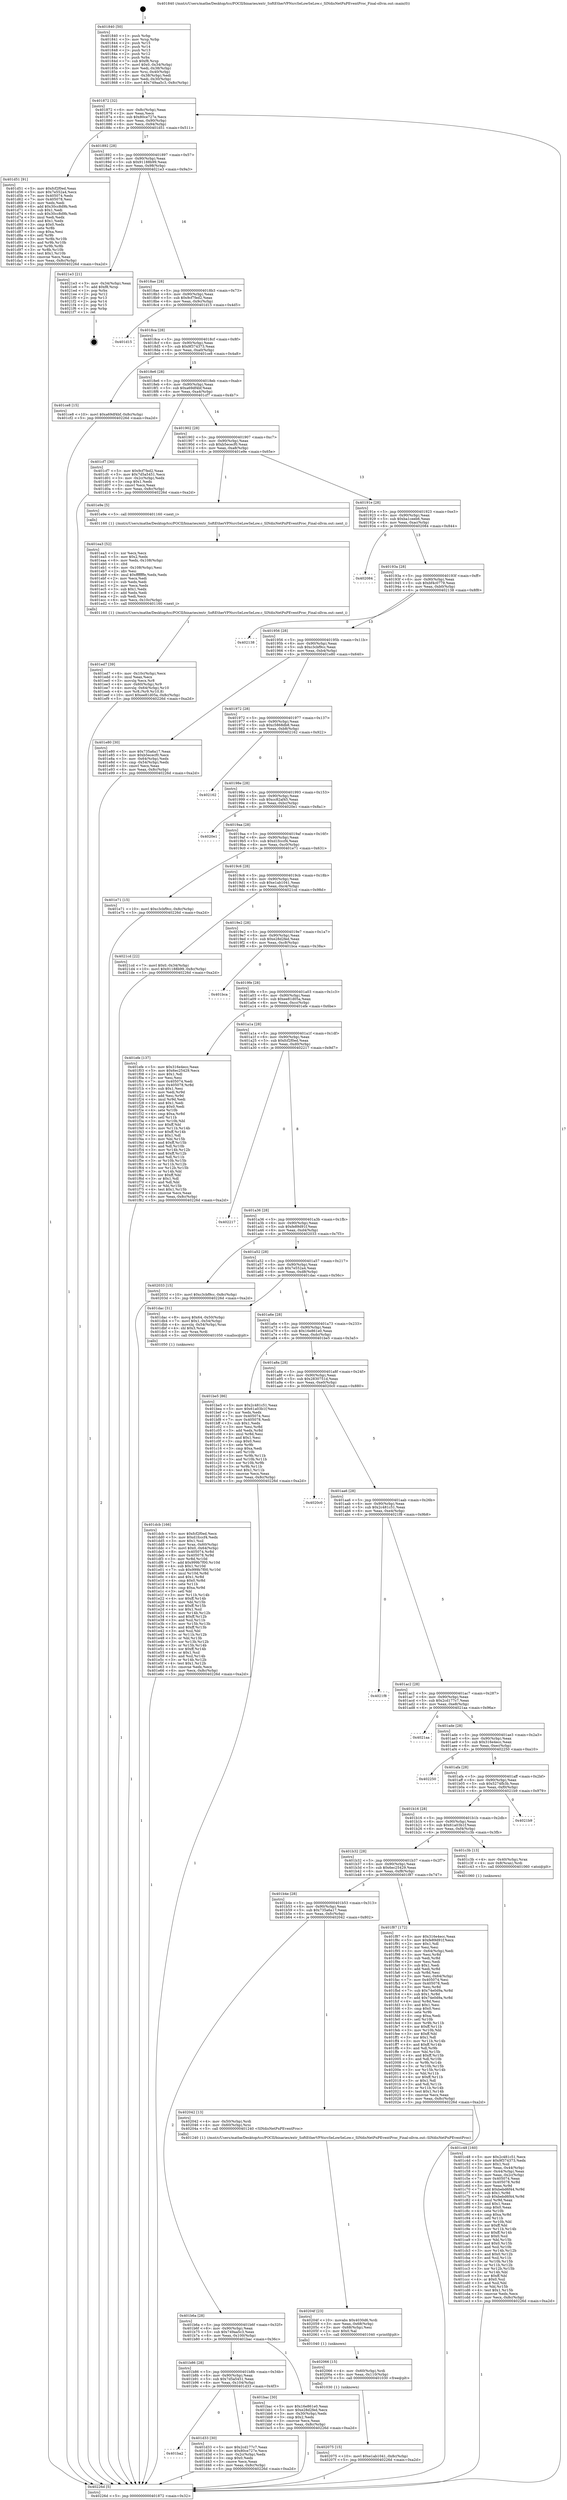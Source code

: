 digraph "0x401840" {
  label = "0x401840 (/mnt/c/Users/mathe/Desktop/tcc/POCII/binaries/extr_SoftEtherVPNsrcSeLowSeLow.c_SlNdisNetPnPEventProc_Final-ollvm.out::main(0))"
  labelloc = "t"
  node[shape=record]

  Entry [label="",width=0.3,height=0.3,shape=circle,fillcolor=black,style=filled]
  "0x401872" [label="{
     0x401872 [32]\l
     | [instrs]\l
     &nbsp;&nbsp;0x401872 \<+6\>: mov -0x8c(%rbp),%eax\l
     &nbsp;&nbsp;0x401878 \<+2\>: mov %eax,%ecx\l
     &nbsp;&nbsp;0x40187a \<+6\>: sub $0x80ce727e,%ecx\l
     &nbsp;&nbsp;0x401880 \<+6\>: mov %eax,-0x90(%rbp)\l
     &nbsp;&nbsp;0x401886 \<+6\>: mov %ecx,-0x94(%rbp)\l
     &nbsp;&nbsp;0x40188c \<+6\>: je 0000000000401d51 \<main+0x511\>\l
  }"]
  "0x401d51" [label="{
     0x401d51 [91]\l
     | [instrs]\l
     &nbsp;&nbsp;0x401d51 \<+5\>: mov $0xfcf2f0ed,%eax\l
     &nbsp;&nbsp;0x401d56 \<+5\>: mov $0x7e552a4,%ecx\l
     &nbsp;&nbsp;0x401d5b \<+7\>: mov 0x405074,%edx\l
     &nbsp;&nbsp;0x401d62 \<+7\>: mov 0x405078,%esi\l
     &nbsp;&nbsp;0x401d69 \<+2\>: mov %edx,%edi\l
     &nbsp;&nbsp;0x401d6b \<+6\>: add $0x30cc8d9b,%edi\l
     &nbsp;&nbsp;0x401d71 \<+3\>: sub $0x1,%edi\l
     &nbsp;&nbsp;0x401d74 \<+6\>: sub $0x30cc8d9b,%edi\l
     &nbsp;&nbsp;0x401d7a \<+3\>: imul %edi,%edx\l
     &nbsp;&nbsp;0x401d7d \<+3\>: and $0x1,%edx\l
     &nbsp;&nbsp;0x401d80 \<+3\>: cmp $0x0,%edx\l
     &nbsp;&nbsp;0x401d83 \<+4\>: sete %r8b\l
     &nbsp;&nbsp;0x401d87 \<+3\>: cmp $0xa,%esi\l
     &nbsp;&nbsp;0x401d8a \<+4\>: setl %r9b\l
     &nbsp;&nbsp;0x401d8e \<+3\>: mov %r8b,%r10b\l
     &nbsp;&nbsp;0x401d91 \<+3\>: and %r9b,%r10b\l
     &nbsp;&nbsp;0x401d94 \<+3\>: xor %r9b,%r8b\l
     &nbsp;&nbsp;0x401d97 \<+3\>: or %r8b,%r10b\l
     &nbsp;&nbsp;0x401d9a \<+4\>: test $0x1,%r10b\l
     &nbsp;&nbsp;0x401d9e \<+3\>: cmovne %ecx,%eax\l
     &nbsp;&nbsp;0x401da1 \<+6\>: mov %eax,-0x8c(%rbp)\l
     &nbsp;&nbsp;0x401da7 \<+5\>: jmp 000000000040226d \<main+0xa2d\>\l
  }"]
  "0x401892" [label="{
     0x401892 [28]\l
     | [instrs]\l
     &nbsp;&nbsp;0x401892 \<+5\>: jmp 0000000000401897 \<main+0x57\>\l
     &nbsp;&nbsp;0x401897 \<+6\>: mov -0x90(%rbp),%eax\l
     &nbsp;&nbsp;0x40189d \<+5\>: sub $0x91188b99,%eax\l
     &nbsp;&nbsp;0x4018a2 \<+6\>: mov %eax,-0x98(%rbp)\l
     &nbsp;&nbsp;0x4018a8 \<+6\>: je 00000000004021e3 \<main+0x9a3\>\l
  }"]
  Exit [label="",width=0.3,height=0.3,shape=circle,fillcolor=black,style=filled,peripheries=2]
  "0x4021e3" [label="{
     0x4021e3 [21]\l
     | [instrs]\l
     &nbsp;&nbsp;0x4021e3 \<+3\>: mov -0x34(%rbp),%eax\l
     &nbsp;&nbsp;0x4021e6 \<+7\>: add $0xf8,%rsp\l
     &nbsp;&nbsp;0x4021ed \<+1\>: pop %rbx\l
     &nbsp;&nbsp;0x4021ee \<+2\>: pop %r12\l
     &nbsp;&nbsp;0x4021f0 \<+2\>: pop %r13\l
     &nbsp;&nbsp;0x4021f2 \<+2\>: pop %r14\l
     &nbsp;&nbsp;0x4021f4 \<+2\>: pop %r15\l
     &nbsp;&nbsp;0x4021f6 \<+1\>: pop %rbp\l
     &nbsp;&nbsp;0x4021f7 \<+1\>: ret\l
  }"]
  "0x4018ae" [label="{
     0x4018ae [28]\l
     | [instrs]\l
     &nbsp;&nbsp;0x4018ae \<+5\>: jmp 00000000004018b3 \<main+0x73\>\l
     &nbsp;&nbsp;0x4018b3 \<+6\>: mov -0x90(%rbp),%eax\l
     &nbsp;&nbsp;0x4018b9 \<+5\>: sub $0x9cf7fed2,%eax\l
     &nbsp;&nbsp;0x4018be \<+6\>: mov %eax,-0x9c(%rbp)\l
     &nbsp;&nbsp;0x4018c4 \<+6\>: je 0000000000401d15 \<main+0x4d5\>\l
  }"]
  "0x402075" [label="{
     0x402075 [15]\l
     | [instrs]\l
     &nbsp;&nbsp;0x402075 \<+10\>: movl $0xe1ab1041,-0x8c(%rbp)\l
     &nbsp;&nbsp;0x40207f \<+5\>: jmp 000000000040226d \<main+0xa2d\>\l
  }"]
  "0x401d15" [label="{
     0x401d15\l
  }", style=dashed]
  "0x4018ca" [label="{
     0x4018ca [28]\l
     | [instrs]\l
     &nbsp;&nbsp;0x4018ca \<+5\>: jmp 00000000004018cf \<main+0x8f\>\l
     &nbsp;&nbsp;0x4018cf \<+6\>: mov -0x90(%rbp),%eax\l
     &nbsp;&nbsp;0x4018d5 \<+5\>: sub $0x9f374373,%eax\l
     &nbsp;&nbsp;0x4018da \<+6\>: mov %eax,-0xa0(%rbp)\l
     &nbsp;&nbsp;0x4018e0 \<+6\>: je 0000000000401ce8 \<main+0x4a8\>\l
  }"]
  "0x402066" [label="{
     0x402066 [15]\l
     | [instrs]\l
     &nbsp;&nbsp;0x402066 \<+4\>: mov -0x60(%rbp),%rdi\l
     &nbsp;&nbsp;0x40206a \<+6\>: mov %eax,-0x110(%rbp)\l
     &nbsp;&nbsp;0x402070 \<+5\>: call 0000000000401030 \<free@plt\>\l
     | [calls]\l
     &nbsp;&nbsp;0x401030 \{1\} (unknown)\l
  }"]
  "0x401ce8" [label="{
     0x401ce8 [15]\l
     | [instrs]\l
     &nbsp;&nbsp;0x401ce8 \<+10\>: movl $0xa69df4bf,-0x8c(%rbp)\l
     &nbsp;&nbsp;0x401cf2 \<+5\>: jmp 000000000040226d \<main+0xa2d\>\l
  }"]
  "0x4018e6" [label="{
     0x4018e6 [28]\l
     | [instrs]\l
     &nbsp;&nbsp;0x4018e6 \<+5\>: jmp 00000000004018eb \<main+0xab\>\l
     &nbsp;&nbsp;0x4018eb \<+6\>: mov -0x90(%rbp),%eax\l
     &nbsp;&nbsp;0x4018f1 \<+5\>: sub $0xa69df4bf,%eax\l
     &nbsp;&nbsp;0x4018f6 \<+6\>: mov %eax,-0xa4(%rbp)\l
     &nbsp;&nbsp;0x4018fc \<+6\>: je 0000000000401cf7 \<main+0x4b7\>\l
  }"]
  "0x40204f" [label="{
     0x40204f [23]\l
     | [instrs]\l
     &nbsp;&nbsp;0x40204f \<+10\>: movabs $0x4030d6,%rdi\l
     &nbsp;&nbsp;0x402059 \<+3\>: mov %eax,-0x68(%rbp)\l
     &nbsp;&nbsp;0x40205c \<+3\>: mov -0x68(%rbp),%esi\l
     &nbsp;&nbsp;0x40205f \<+2\>: mov $0x0,%al\l
     &nbsp;&nbsp;0x402061 \<+5\>: call 0000000000401040 \<printf@plt\>\l
     | [calls]\l
     &nbsp;&nbsp;0x401040 \{1\} (unknown)\l
  }"]
  "0x401cf7" [label="{
     0x401cf7 [30]\l
     | [instrs]\l
     &nbsp;&nbsp;0x401cf7 \<+5\>: mov $0x9cf7fed2,%eax\l
     &nbsp;&nbsp;0x401cfc \<+5\>: mov $0x7d5a5451,%ecx\l
     &nbsp;&nbsp;0x401d01 \<+3\>: mov -0x2c(%rbp),%edx\l
     &nbsp;&nbsp;0x401d04 \<+3\>: cmp $0x1,%edx\l
     &nbsp;&nbsp;0x401d07 \<+3\>: cmovl %ecx,%eax\l
     &nbsp;&nbsp;0x401d0a \<+6\>: mov %eax,-0x8c(%rbp)\l
     &nbsp;&nbsp;0x401d10 \<+5\>: jmp 000000000040226d \<main+0xa2d\>\l
  }"]
  "0x401902" [label="{
     0x401902 [28]\l
     | [instrs]\l
     &nbsp;&nbsp;0x401902 \<+5\>: jmp 0000000000401907 \<main+0xc7\>\l
     &nbsp;&nbsp;0x401907 \<+6\>: mov -0x90(%rbp),%eax\l
     &nbsp;&nbsp;0x40190d \<+5\>: sub $0xb5ececf0,%eax\l
     &nbsp;&nbsp;0x401912 \<+6\>: mov %eax,-0xa8(%rbp)\l
     &nbsp;&nbsp;0x401918 \<+6\>: je 0000000000401e9e \<main+0x65e\>\l
  }"]
  "0x401ed7" [label="{
     0x401ed7 [39]\l
     | [instrs]\l
     &nbsp;&nbsp;0x401ed7 \<+6\>: mov -0x10c(%rbp),%ecx\l
     &nbsp;&nbsp;0x401edd \<+3\>: imul %eax,%ecx\l
     &nbsp;&nbsp;0x401ee0 \<+3\>: movslq %ecx,%r8\l
     &nbsp;&nbsp;0x401ee3 \<+4\>: mov -0x60(%rbp),%r9\l
     &nbsp;&nbsp;0x401ee7 \<+4\>: movslq -0x64(%rbp),%r10\l
     &nbsp;&nbsp;0x401eeb \<+4\>: mov %r8,(%r9,%r10,8)\l
     &nbsp;&nbsp;0x401eef \<+10\>: movl $0xee81d05a,-0x8c(%rbp)\l
     &nbsp;&nbsp;0x401ef9 \<+5\>: jmp 000000000040226d \<main+0xa2d\>\l
  }"]
  "0x401e9e" [label="{
     0x401e9e [5]\l
     | [instrs]\l
     &nbsp;&nbsp;0x401e9e \<+5\>: call 0000000000401160 \<next_i\>\l
     | [calls]\l
     &nbsp;&nbsp;0x401160 \{1\} (/mnt/c/Users/mathe/Desktop/tcc/POCII/binaries/extr_SoftEtherVPNsrcSeLowSeLow.c_SlNdisNetPnPEventProc_Final-ollvm.out::next_i)\l
  }"]
  "0x40191e" [label="{
     0x40191e [28]\l
     | [instrs]\l
     &nbsp;&nbsp;0x40191e \<+5\>: jmp 0000000000401923 \<main+0xe3\>\l
     &nbsp;&nbsp;0x401923 \<+6\>: mov -0x90(%rbp),%eax\l
     &nbsp;&nbsp;0x401929 \<+5\>: sub $0xba1ceeb6,%eax\l
     &nbsp;&nbsp;0x40192e \<+6\>: mov %eax,-0xac(%rbp)\l
     &nbsp;&nbsp;0x401934 \<+6\>: je 0000000000402084 \<main+0x844\>\l
  }"]
  "0x401ea3" [label="{
     0x401ea3 [52]\l
     | [instrs]\l
     &nbsp;&nbsp;0x401ea3 \<+2\>: xor %ecx,%ecx\l
     &nbsp;&nbsp;0x401ea5 \<+5\>: mov $0x2,%edx\l
     &nbsp;&nbsp;0x401eaa \<+6\>: mov %edx,-0x108(%rbp)\l
     &nbsp;&nbsp;0x401eb0 \<+1\>: cltd\l
     &nbsp;&nbsp;0x401eb1 \<+6\>: mov -0x108(%rbp),%esi\l
     &nbsp;&nbsp;0x401eb7 \<+2\>: idiv %esi\l
     &nbsp;&nbsp;0x401eb9 \<+6\>: imul $0xfffffffe,%edx,%edx\l
     &nbsp;&nbsp;0x401ebf \<+2\>: mov %ecx,%edi\l
     &nbsp;&nbsp;0x401ec1 \<+2\>: sub %edx,%edi\l
     &nbsp;&nbsp;0x401ec3 \<+2\>: mov %ecx,%edx\l
     &nbsp;&nbsp;0x401ec5 \<+3\>: sub $0x1,%edx\l
     &nbsp;&nbsp;0x401ec8 \<+2\>: add %edx,%edi\l
     &nbsp;&nbsp;0x401eca \<+2\>: sub %edi,%ecx\l
     &nbsp;&nbsp;0x401ecc \<+6\>: mov %ecx,-0x10c(%rbp)\l
     &nbsp;&nbsp;0x401ed2 \<+5\>: call 0000000000401160 \<next_i\>\l
     | [calls]\l
     &nbsp;&nbsp;0x401160 \{1\} (/mnt/c/Users/mathe/Desktop/tcc/POCII/binaries/extr_SoftEtherVPNsrcSeLowSeLow.c_SlNdisNetPnPEventProc_Final-ollvm.out::next_i)\l
  }"]
  "0x402084" [label="{
     0x402084\l
  }", style=dashed]
  "0x40193a" [label="{
     0x40193a [28]\l
     | [instrs]\l
     &nbsp;&nbsp;0x40193a \<+5\>: jmp 000000000040193f \<main+0xff\>\l
     &nbsp;&nbsp;0x40193f \<+6\>: mov -0x90(%rbp),%eax\l
     &nbsp;&nbsp;0x401945 \<+5\>: sub $0xbf4c0779,%eax\l
     &nbsp;&nbsp;0x40194a \<+6\>: mov %eax,-0xb0(%rbp)\l
     &nbsp;&nbsp;0x401950 \<+6\>: je 0000000000402138 \<main+0x8f8\>\l
  }"]
  "0x401dcb" [label="{
     0x401dcb [166]\l
     | [instrs]\l
     &nbsp;&nbsp;0x401dcb \<+5\>: mov $0xfcf2f0ed,%ecx\l
     &nbsp;&nbsp;0x401dd0 \<+5\>: mov $0xd1fcccf4,%edx\l
     &nbsp;&nbsp;0x401dd5 \<+3\>: mov $0x1,%sil\l
     &nbsp;&nbsp;0x401dd8 \<+4\>: mov %rax,-0x60(%rbp)\l
     &nbsp;&nbsp;0x401ddc \<+7\>: movl $0x0,-0x64(%rbp)\l
     &nbsp;&nbsp;0x401de3 \<+8\>: mov 0x405074,%r8d\l
     &nbsp;&nbsp;0x401deb \<+8\>: mov 0x405078,%r9d\l
     &nbsp;&nbsp;0x401df3 \<+3\>: mov %r8d,%r10d\l
     &nbsp;&nbsp;0x401df6 \<+7\>: add $0x999b7f00,%r10d\l
     &nbsp;&nbsp;0x401dfd \<+4\>: sub $0x1,%r10d\l
     &nbsp;&nbsp;0x401e01 \<+7\>: sub $0x999b7f00,%r10d\l
     &nbsp;&nbsp;0x401e08 \<+4\>: imul %r10d,%r8d\l
     &nbsp;&nbsp;0x401e0c \<+4\>: and $0x1,%r8d\l
     &nbsp;&nbsp;0x401e10 \<+4\>: cmp $0x0,%r8d\l
     &nbsp;&nbsp;0x401e14 \<+4\>: sete %r11b\l
     &nbsp;&nbsp;0x401e18 \<+4\>: cmp $0xa,%r9d\l
     &nbsp;&nbsp;0x401e1c \<+3\>: setl %bl\l
     &nbsp;&nbsp;0x401e1f \<+3\>: mov %r11b,%r14b\l
     &nbsp;&nbsp;0x401e22 \<+4\>: xor $0xff,%r14b\l
     &nbsp;&nbsp;0x401e26 \<+3\>: mov %bl,%r15b\l
     &nbsp;&nbsp;0x401e29 \<+4\>: xor $0xff,%r15b\l
     &nbsp;&nbsp;0x401e2d \<+4\>: xor $0x1,%sil\l
     &nbsp;&nbsp;0x401e31 \<+3\>: mov %r14b,%r12b\l
     &nbsp;&nbsp;0x401e34 \<+4\>: and $0xff,%r12b\l
     &nbsp;&nbsp;0x401e38 \<+3\>: and %sil,%r11b\l
     &nbsp;&nbsp;0x401e3b \<+3\>: mov %r15b,%r13b\l
     &nbsp;&nbsp;0x401e3e \<+4\>: and $0xff,%r13b\l
     &nbsp;&nbsp;0x401e42 \<+3\>: and %sil,%bl\l
     &nbsp;&nbsp;0x401e45 \<+3\>: or %r11b,%r12b\l
     &nbsp;&nbsp;0x401e48 \<+3\>: or %bl,%r13b\l
     &nbsp;&nbsp;0x401e4b \<+3\>: xor %r13b,%r12b\l
     &nbsp;&nbsp;0x401e4e \<+3\>: or %r15b,%r14b\l
     &nbsp;&nbsp;0x401e51 \<+4\>: xor $0xff,%r14b\l
     &nbsp;&nbsp;0x401e55 \<+4\>: or $0x1,%sil\l
     &nbsp;&nbsp;0x401e59 \<+3\>: and %sil,%r14b\l
     &nbsp;&nbsp;0x401e5c \<+3\>: or %r14b,%r12b\l
     &nbsp;&nbsp;0x401e5f \<+4\>: test $0x1,%r12b\l
     &nbsp;&nbsp;0x401e63 \<+3\>: cmovne %edx,%ecx\l
     &nbsp;&nbsp;0x401e66 \<+6\>: mov %ecx,-0x8c(%rbp)\l
     &nbsp;&nbsp;0x401e6c \<+5\>: jmp 000000000040226d \<main+0xa2d\>\l
  }"]
  "0x402138" [label="{
     0x402138\l
  }", style=dashed]
  "0x401956" [label="{
     0x401956 [28]\l
     | [instrs]\l
     &nbsp;&nbsp;0x401956 \<+5\>: jmp 000000000040195b \<main+0x11b\>\l
     &nbsp;&nbsp;0x40195b \<+6\>: mov -0x90(%rbp),%eax\l
     &nbsp;&nbsp;0x401961 \<+5\>: sub $0xc3cbf9cc,%eax\l
     &nbsp;&nbsp;0x401966 \<+6\>: mov %eax,-0xb4(%rbp)\l
     &nbsp;&nbsp;0x40196c \<+6\>: je 0000000000401e80 \<main+0x640\>\l
  }"]
  "0x401ba2" [label="{
     0x401ba2\l
  }", style=dashed]
  "0x401e80" [label="{
     0x401e80 [30]\l
     | [instrs]\l
     &nbsp;&nbsp;0x401e80 \<+5\>: mov $0x735a6a17,%eax\l
     &nbsp;&nbsp;0x401e85 \<+5\>: mov $0xb5ececf0,%ecx\l
     &nbsp;&nbsp;0x401e8a \<+3\>: mov -0x64(%rbp),%edx\l
     &nbsp;&nbsp;0x401e8d \<+3\>: cmp -0x54(%rbp),%edx\l
     &nbsp;&nbsp;0x401e90 \<+3\>: cmovl %ecx,%eax\l
     &nbsp;&nbsp;0x401e93 \<+6\>: mov %eax,-0x8c(%rbp)\l
     &nbsp;&nbsp;0x401e99 \<+5\>: jmp 000000000040226d \<main+0xa2d\>\l
  }"]
  "0x401972" [label="{
     0x401972 [28]\l
     | [instrs]\l
     &nbsp;&nbsp;0x401972 \<+5\>: jmp 0000000000401977 \<main+0x137\>\l
     &nbsp;&nbsp;0x401977 \<+6\>: mov -0x90(%rbp),%eax\l
     &nbsp;&nbsp;0x40197d \<+5\>: sub $0xc5868db8,%eax\l
     &nbsp;&nbsp;0x401982 \<+6\>: mov %eax,-0xb8(%rbp)\l
     &nbsp;&nbsp;0x401988 \<+6\>: je 0000000000402162 \<main+0x922\>\l
  }"]
  "0x401d33" [label="{
     0x401d33 [30]\l
     | [instrs]\l
     &nbsp;&nbsp;0x401d33 \<+5\>: mov $0x2cd177c7,%eax\l
     &nbsp;&nbsp;0x401d38 \<+5\>: mov $0x80ce727e,%ecx\l
     &nbsp;&nbsp;0x401d3d \<+3\>: mov -0x2c(%rbp),%edx\l
     &nbsp;&nbsp;0x401d40 \<+3\>: cmp $0x0,%edx\l
     &nbsp;&nbsp;0x401d43 \<+3\>: cmove %ecx,%eax\l
     &nbsp;&nbsp;0x401d46 \<+6\>: mov %eax,-0x8c(%rbp)\l
     &nbsp;&nbsp;0x401d4c \<+5\>: jmp 000000000040226d \<main+0xa2d\>\l
  }"]
  "0x402162" [label="{
     0x402162\l
  }", style=dashed]
  "0x40198e" [label="{
     0x40198e [28]\l
     | [instrs]\l
     &nbsp;&nbsp;0x40198e \<+5\>: jmp 0000000000401993 \<main+0x153\>\l
     &nbsp;&nbsp;0x401993 \<+6\>: mov -0x90(%rbp),%eax\l
     &nbsp;&nbsp;0x401999 \<+5\>: sub $0xcc82af45,%eax\l
     &nbsp;&nbsp;0x40199e \<+6\>: mov %eax,-0xbc(%rbp)\l
     &nbsp;&nbsp;0x4019a4 \<+6\>: je 00000000004020e1 \<main+0x8a1\>\l
  }"]
  "0x401c48" [label="{
     0x401c48 [160]\l
     | [instrs]\l
     &nbsp;&nbsp;0x401c48 \<+5\>: mov $0x2c481c51,%ecx\l
     &nbsp;&nbsp;0x401c4d \<+5\>: mov $0x9f374373,%edx\l
     &nbsp;&nbsp;0x401c52 \<+3\>: mov $0x1,%sil\l
     &nbsp;&nbsp;0x401c55 \<+3\>: mov %eax,-0x44(%rbp)\l
     &nbsp;&nbsp;0x401c58 \<+3\>: mov -0x44(%rbp),%eax\l
     &nbsp;&nbsp;0x401c5b \<+3\>: mov %eax,-0x2c(%rbp)\l
     &nbsp;&nbsp;0x401c5e \<+7\>: mov 0x405074,%eax\l
     &nbsp;&nbsp;0x401c65 \<+8\>: mov 0x405078,%r8d\l
     &nbsp;&nbsp;0x401c6d \<+3\>: mov %eax,%r9d\l
     &nbsp;&nbsp;0x401c70 \<+7\>: add $0xbebd6f44,%r9d\l
     &nbsp;&nbsp;0x401c77 \<+4\>: sub $0x1,%r9d\l
     &nbsp;&nbsp;0x401c7b \<+7\>: sub $0xbebd6f44,%r9d\l
     &nbsp;&nbsp;0x401c82 \<+4\>: imul %r9d,%eax\l
     &nbsp;&nbsp;0x401c86 \<+3\>: and $0x1,%eax\l
     &nbsp;&nbsp;0x401c89 \<+3\>: cmp $0x0,%eax\l
     &nbsp;&nbsp;0x401c8c \<+4\>: sete %r10b\l
     &nbsp;&nbsp;0x401c90 \<+4\>: cmp $0xa,%r8d\l
     &nbsp;&nbsp;0x401c94 \<+4\>: setl %r11b\l
     &nbsp;&nbsp;0x401c98 \<+3\>: mov %r10b,%bl\l
     &nbsp;&nbsp;0x401c9b \<+3\>: xor $0xff,%bl\l
     &nbsp;&nbsp;0x401c9e \<+3\>: mov %r11b,%r14b\l
     &nbsp;&nbsp;0x401ca1 \<+4\>: xor $0xff,%r14b\l
     &nbsp;&nbsp;0x401ca5 \<+4\>: xor $0x0,%sil\l
     &nbsp;&nbsp;0x401ca9 \<+3\>: mov %bl,%r15b\l
     &nbsp;&nbsp;0x401cac \<+4\>: and $0x0,%r15b\l
     &nbsp;&nbsp;0x401cb0 \<+3\>: and %sil,%r10b\l
     &nbsp;&nbsp;0x401cb3 \<+3\>: mov %r14b,%r12b\l
     &nbsp;&nbsp;0x401cb6 \<+4\>: and $0x0,%r12b\l
     &nbsp;&nbsp;0x401cba \<+3\>: and %sil,%r11b\l
     &nbsp;&nbsp;0x401cbd \<+3\>: or %r10b,%r15b\l
     &nbsp;&nbsp;0x401cc0 \<+3\>: or %r11b,%r12b\l
     &nbsp;&nbsp;0x401cc3 \<+3\>: xor %r12b,%r15b\l
     &nbsp;&nbsp;0x401cc6 \<+3\>: or %r14b,%bl\l
     &nbsp;&nbsp;0x401cc9 \<+3\>: xor $0xff,%bl\l
     &nbsp;&nbsp;0x401ccc \<+4\>: or $0x0,%sil\l
     &nbsp;&nbsp;0x401cd0 \<+3\>: and %sil,%bl\l
     &nbsp;&nbsp;0x401cd3 \<+3\>: or %bl,%r15b\l
     &nbsp;&nbsp;0x401cd6 \<+4\>: test $0x1,%r15b\l
     &nbsp;&nbsp;0x401cda \<+3\>: cmovne %edx,%ecx\l
     &nbsp;&nbsp;0x401cdd \<+6\>: mov %ecx,-0x8c(%rbp)\l
     &nbsp;&nbsp;0x401ce3 \<+5\>: jmp 000000000040226d \<main+0xa2d\>\l
  }"]
  "0x4020e1" [label="{
     0x4020e1\l
  }", style=dashed]
  "0x4019aa" [label="{
     0x4019aa [28]\l
     | [instrs]\l
     &nbsp;&nbsp;0x4019aa \<+5\>: jmp 00000000004019af \<main+0x16f\>\l
     &nbsp;&nbsp;0x4019af \<+6\>: mov -0x90(%rbp),%eax\l
     &nbsp;&nbsp;0x4019b5 \<+5\>: sub $0xd1fcccf4,%eax\l
     &nbsp;&nbsp;0x4019ba \<+6\>: mov %eax,-0xc0(%rbp)\l
     &nbsp;&nbsp;0x4019c0 \<+6\>: je 0000000000401e71 \<main+0x631\>\l
  }"]
  "0x401840" [label="{
     0x401840 [50]\l
     | [instrs]\l
     &nbsp;&nbsp;0x401840 \<+1\>: push %rbp\l
     &nbsp;&nbsp;0x401841 \<+3\>: mov %rsp,%rbp\l
     &nbsp;&nbsp;0x401844 \<+2\>: push %r15\l
     &nbsp;&nbsp;0x401846 \<+2\>: push %r14\l
     &nbsp;&nbsp;0x401848 \<+2\>: push %r13\l
     &nbsp;&nbsp;0x40184a \<+2\>: push %r12\l
     &nbsp;&nbsp;0x40184c \<+1\>: push %rbx\l
     &nbsp;&nbsp;0x40184d \<+7\>: sub $0xf8,%rsp\l
     &nbsp;&nbsp;0x401854 \<+7\>: movl $0x0,-0x34(%rbp)\l
     &nbsp;&nbsp;0x40185b \<+3\>: mov %edi,-0x38(%rbp)\l
     &nbsp;&nbsp;0x40185e \<+4\>: mov %rsi,-0x40(%rbp)\l
     &nbsp;&nbsp;0x401862 \<+3\>: mov -0x38(%rbp),%edi\l
     &nbsp;&nbsp;0x401865 \<+3\>: mov %edi,-0x30(%rbp)\l
     &nbsp;&nbsp;0x401868 \<+10\>: movl $0x749aa5c3,-0x8c(%rbp)\l
  }"]
  "0x401e71" [label="{
     0x401e71 [15]\l
     | [instrs]\l
     &nbsp;&nbsp;0x401e71 \<+10\>: movl $0xc3cbf9cc,-0x8c(%rbp)\l
     &nbsp;&nbsp;0x401e7b \<+5\>: jmp 000000000040226d \<main+0xa2d\>\l
  }"]
  "0x4019c6" [label="{
     0x4019c6 [28]\l
     | [instrs]\l
     &nbsp;&nbsp;0x4019c6 \<+5\>: jmp 00000000004019cb \<main+0x18b\>\l
     &nbsp;&nbsp;0x4019cb \<+6\>: mov -0x90(%rbp),%eax\l
     &nbsp;&nbsp;0x4019d1 \<+5\>: sub $0xe1ab1041,%eax\l
     &nbsp;&nbsp;0x4019d6 \<+6\>: mov %eax,-0xc4(%rbp)\l
     &nbsp;&nbsp;0x4019dc \<+6\>: je 00000000004021cd \<main+0x98d\>\l
  }"]
  "0x40226d" [label="{
     0x40226d [5]\l
     | [instrs]\l
     &nbsp;&nbsp;0x40226d \<+5\>: jmp 0000000000401872 \<main+0x32\>\l
  }"]
  "0x4021cd" [label="{
     0x4021cd [22]\l
     | [instrs]\l
     &nbsp;&nbsp;0x4021cd \<+7\>: movl $0x0,-0x34(%rbp)\l
     &nbsp;&nbsp;0x4021d4 \<+10\>: movl $0x91188b99,-0x8c(%rbp)\l
     &nbsp;&nbsp;0x4021de \<+5\>: jmp 000000000040226d \<main+0xa2d\>\l
  }"]
  "0x4019e2" [label="{
     0x4019e2 [28]\l
     | [instrs]\l
     &nbsp;&nbsp;0x4019e2 \<+5\>: jmp 00000000004019e7 \<main+0x1a7\>\l
     &nbsp;&nbsp;0x4019e7 \<+6\>: mov -0x90(%rbp),%eax\l
     &nbsp;&nbsp;0x4019ed \<+5\>: sub $0xe28d2fed,%eax\l
     &nbsp;&nbsp;0x4019f2 \<+6\>: mov %eax,-0xc8(%rbp)\l
     &nbsp;&nbsp;0x4019f8 \<+6\>: je 0000000000401bca \<main+0x38a\>\l
  }"]
  "0x401b86" [label="{
     0x401b86 [28]\l
     | [instrs]\l
     &nbsp;&nbsp;0x401b86 \<+5\>: jmp 0000000000401b8b \<main+0x34b\>\l
     &nbsp;&nbsp;0x401b8b \<+6\>: mov -0x90(%rbp),%eax\l
     &nbsp;&nbsp;0x401b91 \<+5\>: sub $0x7d5a5451,%eax\l
     &nbsp;&nbsp;0x401b96 \<+6\>: mov %eax,-0x104(%rbp)\l
     &nbsp;&nbsp;0x401b9c \<+6\>: je 0000000000401d33 \<main+0x4f3\>\l
  }"]
  "0x401bca" [label="{
     0x401bca\l
  }", style=dashed]
  "0x4019fe" [label="{
     0x4019fe [28]\l
     | [instrs]\l
     &nbsp;&nbsp;0x4019fe \<+5\>: jmp 0000000000401a03 \<main+0x1c3\>\l
     &nbsp;&nbsp;0x401a03 \<+6\>: mov -0x90(%rbp),%eax\l
     &nbsp;&nbsp;0x401a09 \<+5\>: sub $0xee81d05a,%eax\l
     &nbsp;&nbsp;0x401a0e \<+6\>: mov %eax,-0xcc(%rbp)\l
     &nbsp;&nbsp;0x401a14 \<+6\>: je 0000000000401efe \<main+0x6be\>\l
  }"]
  "0x401bac" [label="{
     0x401bac [30]\l
     | [instrs]\l
     &nbsp;&nbsp;0x401bac \<+5\>: mov $0x16e861e0,%eax\l
     &nbsp;&nbsp;0x401bb1 \<+5\>: mov $0xe28d2fed,%ecx\l
     &nbsp;&nbsp;0x401bb6 \<+3\>: mov -0x30(%rbp),%edx\l
     &nbsp;&nbsp;0x401bb9 \<+3\>: cmp $0x2,%edx\l
     &nbsp;&nbsp;0x401bbc \<+3\>: cmovne %ecx,%eax\l
     &nbsp;&nbsp;0x401bbf \<+6\>: mov %eax,-0x8c(%rbp)\l
     &nbsp;&nbsp;0x401bc5 \<+5\>: jmp 000000000040226d \<main+0xa2d\>\l
  }"]
  "0x401efe" [label="{
     0x401efe [137]\l
     | [instrs]\l
     &nbsp;&nbsp;0x401efe \<+5\>: mov $0x316e4ecc,%eax\l
     &nbsp;&nbsp;0x401f03 \<+5\>: mov $0x6ec25429,%ecx\l
     &nbsp;&nbsp;0x401f08 \<+2\>: mov $0x1,%dl\l
     &nbsp;&nbsp;0x401f0a \<+2\>: xor %esi,%esi\l
     &nbsp;&nbsp;0x401f0c \<+7\>: mov 0x405074,%edi\l
     &nbsp;&nbsp;0x401f13 \<+8\>: mov 0x405078,%r8d\l
     &nbsp;&nbsp;0x401f1b \<+3\>: sub $0x1,%esi\l
     &nbsp;&nbsp;0x401f1e \<+3\>: mov %edi,%r9d\l
     &nbsp;&nbsp;0x401f21 \<+3\>: add %esi,%r9d\l
     &nbsp;&nbsp;0x401f24 \<+4\>: imul %r9d,%edi\l
     &nbsp;&nbsp;0x401f28 \<+3\>: and $0x1,%edi\l
     &nbsp;&nbsp;0x401f2b \<+3\>: cmp $0x0,%edi\l
     &nbsp;&nbsp;0x401f2e \<+4\>: sete %r10b\l
     &nbsp;&nbsp;0x401f32 \<+4\>: cmp $0xa,%r8d\l
     &nbsp;&nbsp;0x401f36 \<+4\>: setl %r11b\l
     &nbsp;&nbsp;0x401f3a \<+3\>: mov %r10b,%bl\l
     &nbsp;&nbsp;0x401f3d \<+3\>: xor $0xff,%bl\l
     &nbsp;&nbsp;0x401f40 \<+3\>: mov %r11b,%r14b\l
     &nbsp;&nbsp;0x401f43 \<+4\>: xor $0xff,%r14b\l
     &nbsp;&nbsp;0x401f47 \<+3\>: xor $0x1,%dl\l
     &nbsp;&nbsp;0x401f4a \<+3\>: mov %bl,%r15b\l
     &nbsp;&nbsp;0x401f4d \<+4\>: and $0xff,%r15b\l
     &nbsp;&nbsp;0x401f51 \<+3\>: and %dl,%r10b\l
     &nbsp;&nbsp;0x401f54 \<+3\>: mov %r14b,%r12b\l
     &nbsp;&nbsp;0x401f57 \<+4\>: and $0xff,%r12b\l
     &nbsp;&nbsp;0x401f5b \<+3\>: and %dl,%r11b\l
     &nbsp;&nbsp;0x401f5e \<+3\>: or %r10b,%r15b\l
     &nbsp;&nbsp;0x401f61 \<+3\>: or %r11b,%r12b\l
     &nbsp;&nbsp;0x401f64 \<+3\>: xor %r12b,%r15b\l
     &nbsp;&nbsp;0x401f67 \<+3\>: or %r14b,%bl\l
     &nbsp;&nbsp;0x401f6a \<+3\>: xor $0xff,%bl\l
     &nbsp;&nbsp;0x401f6d \<+3\>: or $0x1,%dl\l
     &nbsp;&nbsp;0x401f70 \<+2\>: and %dl,%bl\l
     &nbsp;&nbsp;0x401f72 \<+3\>: or %bl,%r15b\l
     &nbsp;&nbsp;0x401f75 \<+4\>: test $0x1,%r15b\l
     &nbsp;&nbsp;0x401f79 \<+3\>: cmovne %ecx,%eax\l
     &nbsp;&nbsp;0x401f7c \<+6\>: mov %eax,-0x8c(%rbp)\l
     &nbsp;&nbsp;0x401f82 \<+5\>: jmp 000000000040226d \<main+0xa2d\>\l
  }"]
  "0x401a1a" [label="{
     0x401a1a [28]\l
     | [instrs]\l
     &nbsp;&nbsp;0x401a1a \<+5\>: jmp 0000000000401a1f \<main+0x1df\>\l
     &nbsp;&nbsp;0x401a1f \<+6\>: mov -0x90(%rbp),%eax\l
     &nbsp;&nbsp;0x401a25 \<+5\>: sub $0xfcf2f0ed,%eax\l
     &nbsp;&nbsp;0x401a2a \<+6\>: mov %eax,-0xd0(%rbp)\l
     &nbsp;&nbsp;0x401a30 \<+6\>: je 0000000000402217 \<main+0x9d7\>\l
  }"]
  "0x401b6a" [label="{
     0x401b6a [28]\l
     | [instrs]\l
     &nbsp;&nbsp;0x401b6a \<+5\>: jmp 0000000000401b6f \<main+0x32f\>\l
     &nbsp;&nbsp;0x401b6f \<+6\>: mov -0x90(%rbp),%eax\l
     &nbsp;&nbsp;0x401b75 \<+5\>: sub $0x749aa5c3,%eax\l
     &nbsp;&nbsp;0x401b7a \<+6\>: mov %eax,-0x100(%rbp)\l
     &nbsp;&nbsp;0x401b80 \<+6\>: je 0000000000401bac \<main+0x36c\>\l
  }"]
  "0x402217" [label="{
     0x402217\l
  }", style=dashed]
  "0x401a36" [label="{
     0x401a36 [28]\l
     | [instrs]\l
     &nbsp;&nbsp;0x401a36 \<+5\>: jmp 0000000000401a3b \<main+0x1fb\>\l
     &nbsp;&nbsp;0x401a3b \<+6\>: mov -0x90(%rbp),%eax\l
     &nbsp;&nbsp;0x401a41 \<+5\>: sub $0xfe89d91f,%eax\l
     &nbsp;&nbsp;0x401a46 \<+6\>: mov %eax,-0xd4(%rbp)\l
     &nbsp;&nbsp;0x401a4c \<+6\>: je 0000000000402033 \<main+0x7f3\>\l
  }"]
  "0x402042" [label="{
     0x402042 [13]\l
     | [instrs]\l
     &nbsp;&nbsp;0x402042 \<+4\>: mov -0x50(%rbp),%rdi\l
     &nbsp;&nbsp;0x402046 \<+4\>: mov -0x60(%rbp),%rsi\l
     &nbsp;&nbsp;0x40204a \<+5\>: call 0000000000401240 \<SlNdisNetPnPEventProc\>\l
     | [calls]\l
     &nbsp;&nbsp;0x401240 \{1\} (/mnt/c/Users/mathe/Desktop/tcc/POCII/binaries/extr_SoftEtherVPNsrcSeLowSeLow.c_SlNdisNetPnPEventProc_Final-ollvm.out::SlNdisNetPnPEventProc)\l
  }"]
  "0x402033" [label="{
     0x402033 [15]\l
     | [instrs]\l
     &nbsp;&nbsp;0x402033 \<+10\>: movl $0xc3cbf9cc,-0x8c(%rbp)\l
     &nbsp;&nbsp;0x40203d \<+5\>: jmp 000000000040226d \<main+0xa2d\>\l
  }"]
  "0x401a52" [label="{
     0x401a52 [28]\l
     | [instrs]\l
     &nbsp;&nbsp;0x401a52 \<+5\>: jmp 0000000000401a57 \<main+0x217\>\l
     &nbsp;&nbsp;0x401a57 \<+6\>: mov -0x90(%rbp),%eax\l
     &nbsp;&nbsp;0x401a5d \<+5\>: sub $0x7e552a4,%eax\l
     &nbsp;&nbsp;0x401a62 \<+6\>: mov %eax,-0xd8(%rbp)\l
     &nbsp;&nbsp;0x401a68 \<+6\>: je 0000000000401dac \<main+0x56c\>\l
  }"]
  "0x401b4e" [label="{
     0x401b4e [28]\l
     | [instrs]\l
     &nbsp;&nbsp;0x401b4e \<+5\>: jmp 0000000000401b53 \<main+0x313\>\l
     &nbsp;&nbsp;0x401b53 \<+6\>: mov -0x90(%rbp),%eax\l
     &nbsp;&nbsp;0x401b59 \<+5\>: sub $0x735a6a17,%eax\l
     &nbsp;&nbsp;0x401b5e \<+6\>: mov %eax,-0xfc(%rbp)\l
     &nbsp;&nbsp;0x401b64 \<+6\>: je 0000000000402042 \<main+0x802\>\l
  }"]
  "0x401dac" [label="{
     0x401dac [31]\l
     | [instrs]\l
     &nbsp;&nbsp;0x401dac \<+8\>: movq $0x64,-0x50(%rbp)\l
     &nbsp;&nbsp;0x401db4 \<+7\>: movl $0x1,-0x54(%rbp)\l
     &nbsp;&nbsp;0x401dbb \<+4\>: movslq -0x54(%rbp),%rax\l
     &nbsp;&nbsp;0x401dbf \<+4\>: shl $0x3,%rax\l
     &nbsp;&nbsp;0x401dc3 \<+3\>: mov %rax,%rdi\l
     &nbsp;&nbsp;0x401dc6 \<+5\>: call 0000000000401050 \<malloc@plt\>\l
     | [calls]\l
     &nbsp;&nbsp;0x401050 \{1\} (unknown)\l
  }"]
  "0x401a6e" [label="{
     0x401a6e [28]\l
     | [instrs]\l
     &nbsp;&nbsp;0x401a6e \<+5\>: jmp 0000000000401a73 \<main+0x233\>\l
     &nbsp;&nbsp;0x401a73 \<+6\>: mov -0x90(%rbp),%eax\l
     &nbsp;&nbsp;0x401a79 \<+5\>: sub $0x16e861e0,%eax\l
     &nbsp;&nbsp;0x401a7e \<+6\>: mov %eax,-0xdc(%rbp)\l
     &nbsp;&nbsp;0x401a84 \<+6\>: je 0000000000401be5 \<main+0x3a5\>\l
  }"]
  "0x401f87" [label="{
     0x401f87 [172]\l
     | [instrs]\l
     &nbsp;&nbsp;0x401f87 \<+5\>: mov $0x316e4ecc,%eax\l
     &nbsp;&nbsp;0x401f8c \<+5\>: mov $0xfe89d91f,%ecx\l
     &nbsp;&nbsp;0x401f91 \<+2\>: mov $0x1,%dl\l
     &nbsp;&nbsp;0x401f93 \<+2\>: xor %esi,%esi\l
     &nbsp;&nbsp;0x401f95 \<+3\>: mov -0x64(%rbp),%edi\l
     &nbsp;&nbsp;0x401f98 \<+3\>: mov %esi,%r8d\l
     &nbsp;&nbsp;0x401f9b \<+3\>: sub %edi,%r8d\l
     &nbsp;&nbsp;0x401f9e \<+2\>: mov %esi,%edi\l
     &nbsp;&nbsp;0x401fa0 \<+3\>: sub $0x1,%edi\l
     &nbsp;&nbsp;0x401fa3 \<+3\>: add %edi,%r8d\l
     &nbsp;&nbsp;0x401fa6 \<+3\>: sub %r8d,%esi\l
     &nbsp;&nbsp;0x401fa9 \<+3\>: mov %esi,-0x64(%rbp)\l
     &nbsp;&nbsp;0x401fac \<+7\>: mov 0x405074,%esi\l
     &nbsp;&nbsp;0x401fb3 \<+7\>: mov 0x405078,%edi\l
     &nbsp;&nbsp;0x401fba \<+3\>: mov %esi,%r8d\l
     &nbsp;&nbsp;0x401fbd \<+7\>: sub $0x74e0d9a,%r8d\l
     &nbsp;&nbsp;0x401fc4 \<+4\>: sub $0x1,%r8d\l
     &nbsp;&nbsp;0x401fc8 \<+7\>: add $0x74e0d9a,%r8d\l
     &nbsp;&nbsp;0x401fcf \<+4\>: imul %r8d,%esi\l
     &nbsp;&nbsp;0x401fd3 \<+3\>: and $0x1,%esi\l
     &nbsp;&nbsp;0x401fd6 \<+3\>: cmp $0x0,%esi\l
     &nbsp;&nbsp;0x401fd9 \<+4\>: sete %r9b\l
     &nbsp;&nbsp;0x401fdd \<+3\>: cmp $0xa,%edi\l
     &nbsp;&nbsp;0x401fe0 \<+4\>: setl %r10b\l
     &nbsp;&nbsp;0x401fe4 \<+3\>: mov %r9b,%r11b\l
     &nbsp;&nbsp;0x401fe7 \<+4\>: xor $0xff,%r11b\l
     &nbsp;&nbsp;0x401feb \<+3\>: mov %r10b,%bl\l
     &nbsp;&nbsp;0x401fee \<+3\>: xor $0xff,%bl\l
     &nbsp;&nbsp;0x401ff1 \<+3\>: xor $0x1,%dl\l
     &nbsp;&nbsp;0x401ff4 \<+3\>: mov %r11b,%r14b\l
     &nbsp;&nbsp;0x401ff7 \<+4\>: and $0xff,%r14b\l
     &nbsp;&nbsp;0x401ffb \<+3\>: and %dl,%r9b\l
     &nbsp;&nbsp;0x401ffe \<+3\>: mov %bl,%r15b\l
     &nbsp;&nbsp;0x402001 \<+4\>: and $0xff,%r15b\l
     &nbsp;&nbsp;0x402005 \<+3\>: and %dl,%r10b\l
     &nbsp;&nbsp;0x402008 \<+3\>: or %r9b,%r14b\l
     &nbsp;&nbsp;0x40200b \<+3\>: or %r10b,%r15b\l
     &nbsp;&nbsp;0x40200e \<+3\>: xor %r15b,%r14b\l
     &nbsp;&nbsp;0x402011 \<+3\>: or %bl,%r11b\l
     &nbsp;&nbsp;0x402014 \<+4\>: xor $0xff,%r11b\l
     &nbsp;&nbsp;0x402018 \<+3\>: or $0x1,%dl\l
     &nbsp;&nbsp;0x40201b \<+3\>: and %dl,%r11b\l
     &nbsp;&nbsp;0x40201e \<+3\>: or %r11b,%r14b\l
     &nbsp;&nbsp;0x402021 \<+4\>: test $0x1,%r14b\l
     &nbsp;&nbsp;0x402025 \<+3\>: cmovne %ecx,%eax\l
     &nbsp;&nbsp;0x402028 \<+6\>: mov %eax,-0x8c(%rbp)\l
     &nbsp;&nbsp;0x40202e \<+5\>: jmp 000000000040226d \<main+0xa2d\>\l
  }"]
  "0x401be5" [label="{
     0x401be5 [86]\l
     | [instrs]\l
     &nbsp;&nbsp;0x401be5 \<+5\>: mov $0x2c481c51,%eax\l
     &nbsp;&nbsp;0x401bea \<+5\>: mov $0x61a03b1f,%ecx\l
     &nbsp;&nbsp;0x401bef \<+2\>: xor %edx,%edx\l
     &nbsp;&nbsp;0x401bf1 \<+7\>: mov 0x405074,%esi\l
     &nbsp;&nbsp;0x401bf8 \<+7\>: mov 0x405078,%edi\l
     &nbsp;&nbsp;0x401bff \<+3\>: sub $0x1,%edx\l
     &nbsp;&nbsp;0x401c02 \<+3\>: mov %esi,%r8d\l
     &nbsp;&nbsp;0x401c05 \<+3\>: add %edx,%r8d\l
     &nbsp;&nbsp;0x401c08 \<+4\>: imul %r8d,%esi\l
     &nbsp;&nbsp;0x401c0c \<+3\>: and $0x1,%esi\l
     &nbsp;&nbsp;0x401c0f \<+3\>: cmp $0x0,%esi\l
     &nbsp;&nbsp;0x401c12 \<+4\>: sete %r9b\l
     &nbsp;&nbsp;0x401c16 \<+3\>: cmp $0xa,%edi\l
     &nbsp;&nbsp;0x401c19 \<+4\>: setl %r10b\l
     &nbsp;&nbsp;0x401c1d \<+3\>: mov %r9b,%r11b\l
     &nbsp;&nbsp;0x401c20 \<+3\>: and %r10b,%r11b\l
     &nbsp;&nbsp;0x401c23 \<+3\>: xor %r10b,%r9b\l
     &nbsp;&nbsp;0x401c26 \<+3\>: or %r9b,%r11b\l
     &nbsp;&nbsp;0x401c29 \<+4\>: test $0x1,%r11b\l
     &nbsp;&nbsp;0x401c2d \<+3\>: cmovne %ecx,%eax\l
     &nbsp;&nbsp;0x401c30 \<+6\>: mov %eax,-0x8c(%rbp)\l
     &nbsp;&nbsp;0x401c36 \<+5\>: jmp 000000000040226d \<main+0xa2d\>\l
  }"]
  "0x401a8a" [label="{
     0x401a8a [28]\l
     | [instrs]\l
     &nbsp;&nbsp;0x401a8a \<+5\>: jmp 0000000000401a8f \<main+0x24f\>\l
     &nbsp;&nbsp;0x401a8f \<+6\>: mov -0x90(%rbp),%eax\l
     &nbsp;&nbsp;0x401a95 \<+5\>: sub $0x2830751d,%eax\l
     &nbsp;&nbsp;0x401a9a \<+6\>: mov %eax,-0xe0(%rbp)\l
     &nbsp;&nbsp;0x401aa0 \<+6\>: je 00000000004020c0 \<main+0x880\>\l
  }"]
  "0x401b32" [label="{
     0x401b32 [28]\l
     | [instrs]\l
     &nbsp;&nbsp;0x401b32 \<+5\>: jmp 0000000000401b37 \<main+0x2f7\>\l
     &nbsp;&nbsp;0x401b37 \<+6\>: mov -0x90(%rbp),%eax\l
     &nbsp;&nbsp;0x401b3d \<+5\>: sub $0x6ec25429,%eax\l
     &nbsp;&nbsp;0x401b42 \<+6\>: mov %eax,-0xf8(%rbp)\l
     &nbsp;&nbsp;0x401b48 \<+6\>: je 0000000000401f87 \<main+0x747\>\l
  }"]
  "0x4020c0" [label="{
     0x4020c0\l
  }", style=dashed]
  "0x401aa6" [label="{
     0x401aa6 [28]\l
     | [instrs]\l
     &nbsp;&nbsp;0x401aa6 \<+5\>: jmp 0000000000401aab \<main+0x26b\>\l
     &nbsp;&nbsp;0x401aab \<+6\>: mov -0x90(%rbp),%eax\l
     &nbsp;&nbsp;0x401ab1 \<+5\>: sub $0x2c481c51,%eax\l
     &nbsp;&nbsp;0x401ab6 \<+6\>: mov %eax,-0xe4(%rbp)\l
     &nbsp;&nbsp;0x401abc \<+6\>: je 00000000004021f8 \<main+0x9b8\>\l
  }"]
  "0x401c3b" [label="{
     0x401c3b [13]\l
     | [instrs]\l
     &nbsp;&nbsp;0x401c3b \<+4\>: mov -0x40(%rbp),%rax\l
     &nbsp;&nbsp;0x401c3f \<+4\>: mov 0x8(%rax),%rdi\l
     &nbsp;&nbsp;0x401c43 \<+5\>: call 0000000000401060 \<atoi@plt\>\l
     | [calls]\l
     &nbsp;&nbsp;0x401060 \{1\} (unknown)\l
  }"]
  "0x4021f8" [label="{
     0x4021f8\l
  }", style=dashed]
  "0x401ac2" [label="{
     0x401ac2 [28]\l
     | [instrs]\l
     &nbsp;&nbsp;0x401ac2 \<+5\>: jmp 0000000000401ac7 \<main+0x287\>\l
     &nbsp;&nbsp;0x401ac7 \<+6\>: mov -0x90(%rbp),%eax\l
     &nbsp;&nbsp;0x401acd \<+5\>: sub $0x2cd177c7,%eax\l
     &nbsp;&nbsp;0x401ad2 \<+6\>: mov %eax,-0xe8(%rbp)\l
     &nbsp;&nbsp;0x401ad8 \<+6\>: je 00000000004021aa \<main+0x96a\>\l
  }"]
  "0x401b16" [label="{
     0x401b16 [28]\l
     | [instrs]\l
     &nbsp;&nbsp;0x401b16 \<+5\>: jmp 0000000000401b1b \<main+0x2db\>\l
     &nbsp;&nbsp;0x401b1b \<+6\>: mov -0x90(%rbp),%eax\l
     &nbsp;&nbsp;0x401b21 \<+5\>: sub $0x61a03b1f,%eax\l
     &nbsp;&nbsp;0x401b26 \<+6\>: mov %eax,-0xf4(%rbp)\l
     &nbsp;&nbsp;0x401b2c \<+6\>: je 0000000000401c3b \<main+0x3fb\>\l
  }"]
  "0x4021aa" [label="{
     0x4021aa\l
  }", style=dashed]
  "0x401ade" [label="{
     0x401ade [28]\l
     | [instrs]\l
     &nbsp;&nbsp;0x401ade \<+5\>: jmp 0000000000401ae3 \<main+0x2a3\>\l
     &nbsp;&nbsp;0x401ae3 \<+6\>: mov -0x90(%rbp),%eax\l
     &nbsp;&nbsp;0x401ae9 \<+5\>: sub $0x316e4ecc,%eax\l
     &nbsp;&nbsp;0x401aee \<+6\>: mov %eax,-0xec(%rbp)\l
     &nbsp;&nbsp;0x401af4 \<+6\>: je 0000000000402250 \<main+0xa10\>\l
  }"]
  "0x4021b9" [label="{
     0x4021b9\l
  }", style=dashed]
  "0x402250" [label="{
     0x402250\l
  }", style=dashed]
  "0x401afa" [label="{
     0x401afa [28]\l
     | [instrs]\l
     &nbsp;&nbsp;0x401afa \<+5\>: jmp 0000000000401aff \<main+0x2bf\>\l
     &nbsp;&nbsp;0x401aff \<+6\>: mov -0x90(%rbp),%eax\l
     &nbsp;&nbsp;0x401b05 \<+5\>: sub $0x5274fb3b,%eax\l
     &nbsp;&nbsp;0x401b0a \<+6\>: mov %eax,-0xf0(%rbp)\l
     &nbsp;&nbsp;0x401b10 \<+6\>: je 00000000004021b9 \<main+0x979\>\l
  }"]
  Entry -> "0x401840" [label=" 1"]
  "0x401872" -> "0x401d51" [label=" 1"]
  "0x401872" -> "0x401892" [label=" 17"]
  "0x4021e3" -> Exit [label=" 1"]
  "0x401892" -> "0x4021e3" [label=" 1"]
  "0x401892" -> "0x4018ae" [label=" 16"]
  "0x4021cd" -> "0x40226d" [label=" 1"]
  "0x4018ae" -> "0x401d15" [label=" 0"]
  "0x4018ae" -> "0x4018ca" [label=" 16"]
  "0x402075" -> "0x40226d" [label=" 1"]
  "0x4018ca" -> "0x401ce8" [label=" 1"]
  "0x4018ca" -> "0x4018e6" [label=" 15"]
  "0x402066" -> "0x402075" [label=" 1"]
  "0x4018e6" -> "0x401cf7" [label=" 1"]
  "0x4018e6" -> "0x401902" [label=" 14"]
  "0x40204f" -> "0x402066" [label=" 1"]
  "0x401902" -> "0x401e9e" [label=" 1"]
  "0x401902" -> "0x40191e" [label=" 13"]
  "0x402042" -> "0x40204f" [label=" 1"]
  "0x40191e" -> "0x402084" [label=" 0"]
  "0x40191e" -> "0x40193a" [label=" 13"]
  "0x402033" -> "0x40226d" [label=" 1"]
  "0x40193a" -> "0x402138" [label=" 0"]
  "0x40193a" -> "0x401956" [label=" 13"]
  "0x401f87" -> "0x40226d" [label=" 1"]
  "0x401956" -> "0x401e80" [label=" 2"]
  "0x401956" -> "0x401972" [label=" 11"]
  "0x401efe" -> "0x40226d" [label=" 1"]
  "0x401972" -> "0x402162" [label=" 0"]
  "0x401972" -> "0x40198e" [label=" 11"]
  "0x401ed7" -> "0x40226d" [label=" 1"]
  "0x40198e" -> "0x4020e1" [label=" 0"]
  "0x40198e" -> "0x4019aa" [label=" 11"]
  "0x401e9e" -> "0x401ea3" [label=" 1"]
  "0x4019aa" -> "0x401e71" [label=" 1"]
  "0x4019aa" -> "0x4019c6" [label=" 10"]
  "0x401e80" -> "0x40226d" [label=" 2"]
  "0x4019c6" -> "0x4021cd" [label=" 1"]
  "0x4019c6" -> "0x4019e2" [label=" 9"]
  "0x401e71" -> "0x40226d" [label=" 1"]
  "0x4019e2" -> "0x401bca" [label=" 0"]
  "0x4019e2" -> "0x4019fe" [label=" 9"]
  "0x401dcb" -> "0x40226d" [label=" 1"]
  "0x4019fe" -> "0x401efe" [label=" 1"]
  "0x4019fe" -> "0x401a1a" [label=" 8"]
  "0x401dac" -> "0x401dcb" [label=" 1"]
  "0x401a1a" -> "0x402217" [label=" 0"]
  "0x401a1a" -> "0x401a36" [label=" 8"]
  "0x401d33" -> "0x40226d" [label=" 1"]
  "0x401a36" -> "0x402033" [label=" 1"]
  "0x401a36" -> "0x401a52" [label=" 7"]
  "0x401b86" -> "0x401ba2" [label=" 0"]
  "0x401a52" -> "0x401dac" [label=" 1"]
  "0x401a52" -> "0x401a6e" [label=" 6"]
  "0x401ea3" -> "0x401ed7" [label=" 1"]
  "0x401a6e" -> "0x401be5" [label=" 1"]
  "0x401a6e" -> "0x401a8a" [label=" 5"]
  "0x401cf7" -> "0x40226d" [label=" 1"]
  "0x401a8a" -> "0x4020c0" [label=" 0"]
  "0x401a8a" -> "0x401aa6" [label=" 5"]
  "0x401c48" -> "0x40226d" [label=" 1"]
  "0x401aa6" -> "0x4021f8" [label=" 0"]
  "0x401aa6" -> "0x401ac2" [label=" 5"]
  "0x401c3b" -> "0x401c48" [label=" 1"]
  "0x401ac2" -> "0x4021aa" [label=" 0"]
  "0x401ac2" -> "0x401ade" [label=" 5"]
  "0x40226d" -> "0x401872" [label=" 17"]
  "0x401ade" -> "0x402250" [label=" 0"]
  "0x401ade" -> "0x401afa" [label=" 5"]
  "0x401840" -> "0x401872" [label=" 1"]
  "0x401afa" -> "0x4021b9" [label=" 0"]
  "0x401afa" -> "0x401b16" [label=" 5"]
  "0x401be5" -> "0x40226d" [label=" 1"]
  "0x401b16" -> "0x401c3b" [label=" 1"]
  "0x401b16" -> "0x401b32" [label=" 4"]
  "0x401ce8" -> "0x40226d" [label=" 1"]
  "0x401b32" -> "0x401f87" [label=" 1"]
  "0x401b32" -> "0x401b4e" [label=" 3"]
  "0x401b86" -> "0x401d33" [label=" 1"]
  "0x401b4e" -> "0x402042" [label=" 1"]
  "0x401b4e" -> "0x401b6a" [label=" 2"]
  "0x401d51" -> "0x40226d" [label=" 1"]
  "0x401b6a" -> "0x401bac" [label=" 1"]
  "0x401b6a" -> "0x401b86" [label=" 1"]
  "0x401bac" -> "0x40226d" [label=" 1"]
}
